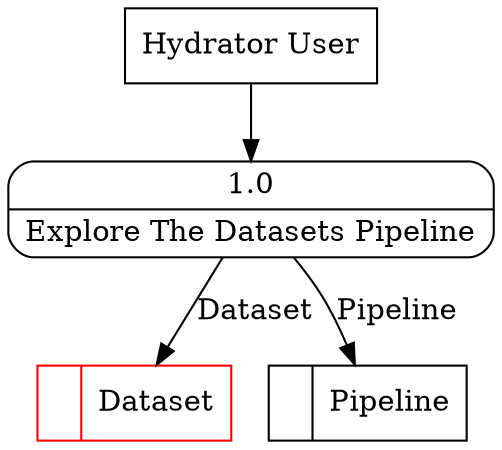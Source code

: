 digraph dfd2{ 
node[shape=record]
200 [label="<f0>  |<f1> Dataset " color=red];
201 [label="<f0>  |<f1> Pipeline " ];
202 [label="Hydrator User" shape=box];
203 [label="{<f0> 1.0|<f1> Explore The Datasets Pipeline }" shape=Mrecord];
202 -> 203
203 -> 200 [label="Dataset"]
203 -> 201 [label="Pipeline"]
}